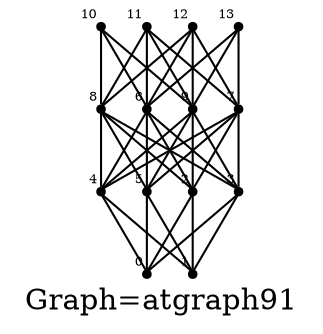 /* Created by igraph 0.8.0-pre+0200568 */
graph {
  graph [
    label="Graph=atgraph91"
    labelloc=bottom
  ];
  0 [
    pos="0.000000,1.000000!"
    shape=point
    fontsize=6
    xlabel=0
  ];
  1 [
    pos="-0.100000,2.000000!"
    shape=point
    fontsize=6
    xlabel=1
  ];
  2 [
    pos="0.000000,3.000000!"
    shape=point
    fontsize=6
    xlabel=2
  ];
  3 [
    pos="1.000000,1.000000!"
    shape=point
    fontsize=6
    xlabel=3
  ];
  4 [
    pos="0.900000,2.000000!"
    shape=point
    fontsize=6
    xlabel=4
  ];
  5 [
    pos="1.000000,3.000000!"
    shape=point
    fontsize=6
    xlabel=5
  ];
  6 [
    pos="2.000000,1.000000!"
    shape=point
    fontsize=6
    xlabel=6
  ];
  7 [
    pos="1.900000,2.000000!"
    shape=point
    fontsize=6
    xlabel=7
  ];
  8 [
    pos="2.000000,3.000000!"
    shape=point
    fontsize=6
    xlabel=8
  ];
  9 [
    pos="3.000000,0.000000!"
    shape=point
    fontsize=6
    xlabel=9
  ];
  10 [
    pos="2.900000,1.000000!"
    shape=point
    fontsize=6
    xlabel=10
  ];
  11 [
    pos="3.000000,2.000000!"
    shape=point
    fontsize=6
    xlabel=11
  ];
  12 [
    pos="2.900000,3.000000!"
    shape=point
    fontsize=6
    xlabel=12
  ];
  13 [
    pos="3.000000,4.000000!"
    shape=point
    fontsize=6
    xlabel=13
  ];

  2 -- 0;
  3 -- 0;
  4 -- 0;
  5 -- 0;
  2 -- 1;
  3 -- 1;
  4 -- 1;
  5 -- 1;
  6 -- 2;
  7 -- 2;
  8 -- 2;
  9 -- 2;
  6 -- 3;
  7 -- 3;
  8 -- 3;
  9 -- 3;
  6 -- 4;
  7 -- 4;
  8 -- 4;
  9 -- 4;
  6 -- 5;
  7 -- 5;
  8 -- 5;
  9 -- 5;
  10 -- 6;
  11 -- 6;
  12 -- 6;
  13 -- 6;
  11 -- 7;
  12 -- 7;
  13 -- 7;
  10 -- 8;
  11 -- 8;
  12 -- 8;
  10 -- 9;
  11 -- 9;
  12 -- 9;
  13 -- 9;
}
